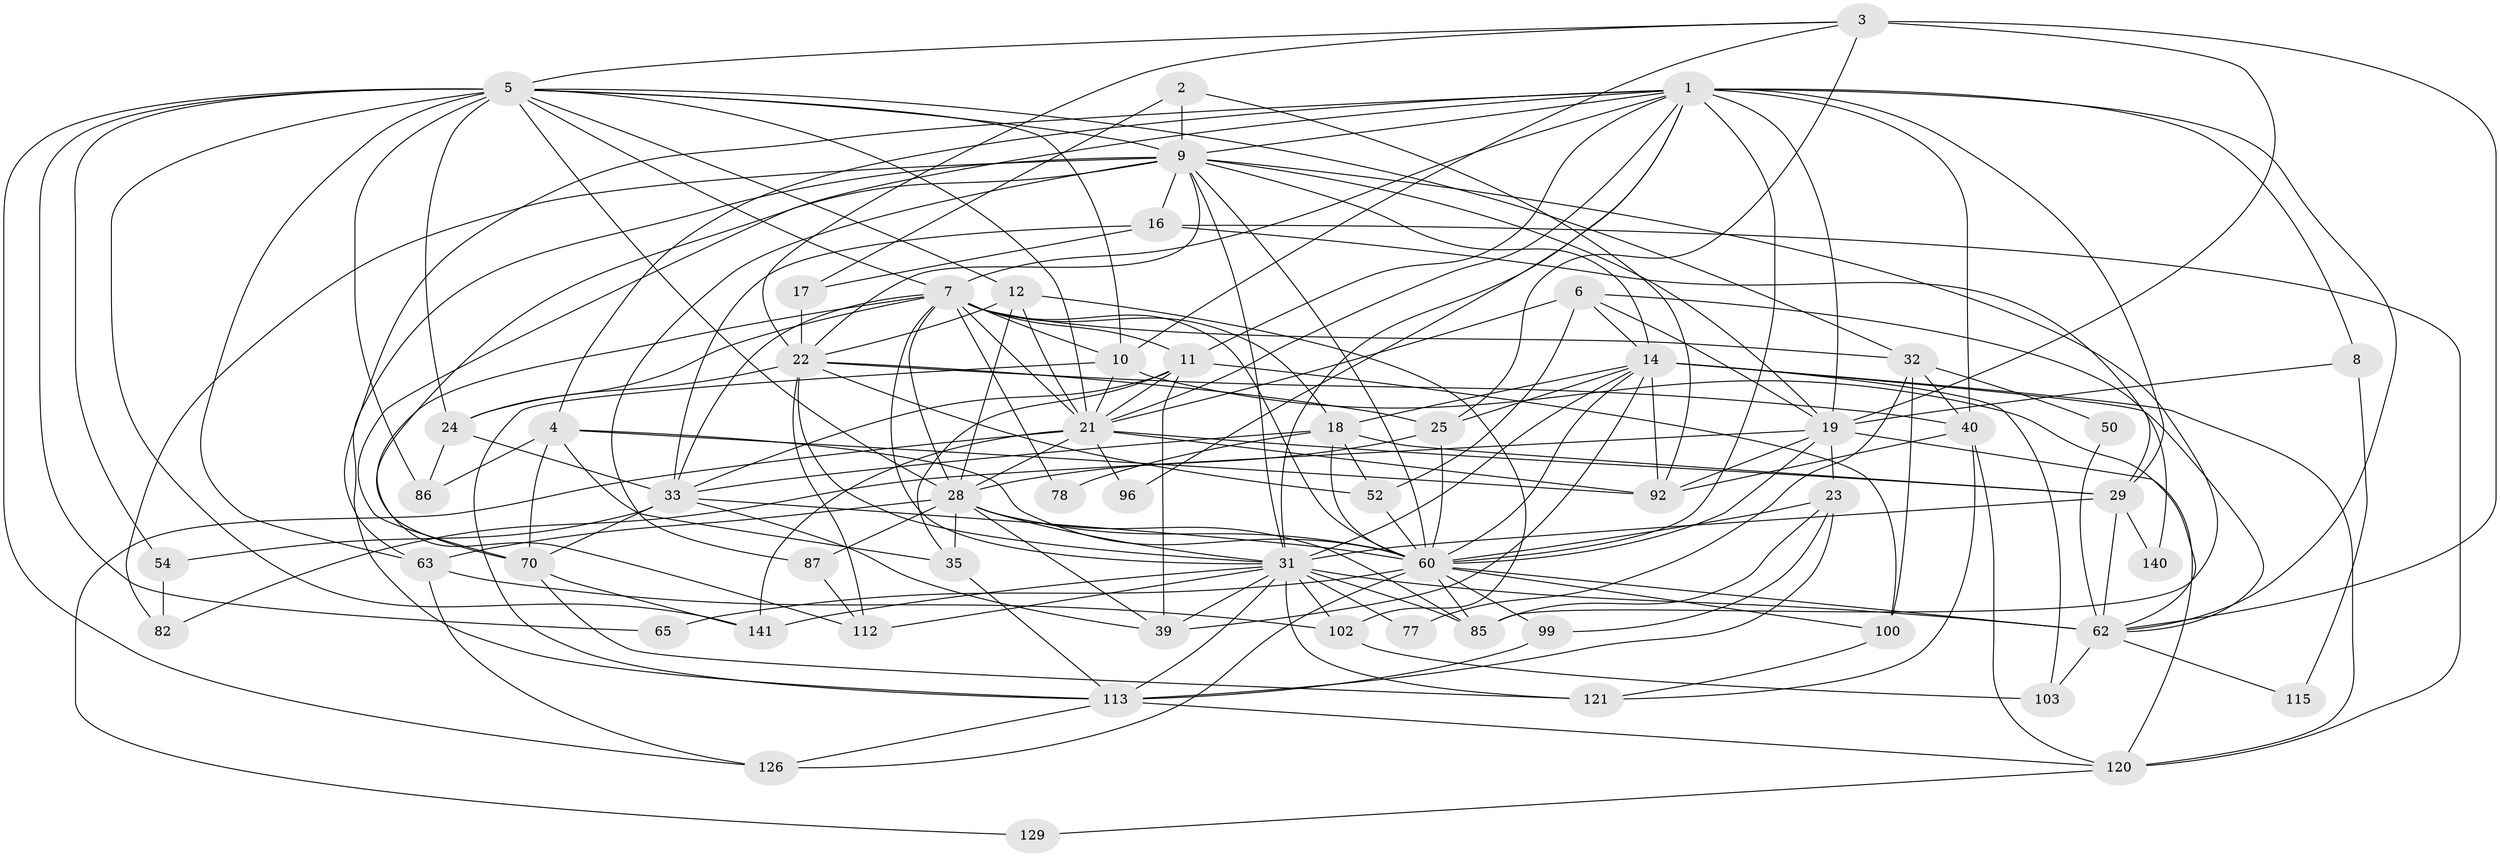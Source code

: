 // original degree distribution, {4: 0.31756756756756754, 3: 0.2905405405405405, 2: 0.10135135135135136, 5: 0.1554054054054054, 6: 0.10135135135135136, 9: 0.013513513513513514, 8: 0.006756756756756757, 7: 0.013513513513513514}
// Generated by graph-tools (version 1.1) at 2025/18/03/04/25 18:18:30]
// undirected, 59 vertices, 182 edges
graph export_dot {
graph [start="1"]
  node [color=gray90,style=filled];
  1 [super="+58+106+15"];
  2;
  3 [super="+45"];
  4 [super="+127"];
  5 [super="+13+53+30"];
  6 [super="+69"];
  7 [super="+49+128"];
  8;
  9 [super="+61"];
  10 [super="+79+42"];
  11 [super="+59+68"];
  12 [super="+142"];
  14 [super="+57+95"];
  16 [super="+26"];
  17;
  18 [super="+104+20"];
  19 [super="+37+55"];
  21 [super="+27+34"];
  22 [super="+131+116+46"];
  23 [super="+105"];
  24 [super="+43"];
  25 [super="+47"];
  28 [super="+108+36+91+44"];
  29 [super="+94"];
  31 [super="+51+147+73+76"];
  32 [super="+72+110"];
  33 [super="+90+41"];
  35 [super="+38+107"];
  39 [super="+93"];
  40 [super="+66+48"];
  50;
  52;
  54;
  60 [super="+134+74"];
  62 [super="+75+123+139"];
  63 [super="+122+136"];
  65;
  70 [super="+80"];
  77;
  78;
  82;
  85 [super="+143"];
  86;
  87;
  92 [super="+130"];
  96;
  99;
  100;
  102 [super="+109"];
  103;
  112;
  113 [super="+133+132"];
  115;
  120 [super="+125"];
  121;
  126;
  129;
  140;
  141;
  1 -- 19;
  1 -- 8;
  1 -- 11;
  1 -- 112;
  1 -- 4;
  1 -- 60;
  1 -- 29 [weight=2];
  1 -- 62;
  1 -- 63;
  1 -- 21;
  1 -- 96;
  1 -- 7;
  1 -- 40;
  1 -- 9;
  1 -- 31;
  2 -- 17;
  2 -- 92;
  2 -- 9;
  3 -- 25;
  3 -- 19;
  3 -- 10;
  3 -- 22;
  3 -- 62;
  3 -- 5;
  4 -- 86;
  4 -- 92;
  4 -- 60;
  4 -- 35;
  4 -- 70;
  5 -- 10 [weight=2];
  5 -- 141;
  5 -- 12;
  5 -- 54;
  5 -- 24;
  5 -- 21 [weight=2];
  5 -- 9;
  5 -- 32;
  5 -- 65;
  5 -- 7;
  5 -- 86 [weight=2];
  5 -- 28;
  5 -- 126;
  5 -- 63;
  6 -- 14;
  6 -- 19;
  6 -- 52;
  6 -- 21;
  6 -- 140;
  7 -- 32;
  7 -- 33;
  7 -- 10 [weight=2];
  7 -- 78;
  7 -- 18;
  7 -- 24;
  7 -- 21 [weight=3];
  7 -- 31;
  7 -- 11;
  7 -- 60;
  7 -- 28 [weight=2];
  7 -- 70;
  8 -- 115;
  8 -- 19;
  9 -- 31;
  9 -- 113;
  9 -- 19;
  9 -- 70;
  9 -- 14;
  9 -- 16;
  9 -- 82 [weight=2];
  9 -- 85;
  9 -- 22;
  9 -- 87;
  9 -- 60;
  10 -- 62;
  10 -- 21;
  10 -- 113;
  11 -- 100;
  11 -- 35;
  11 -- 39;
  11 -- 33;
  11 -- 21;
  12 -- 22;
  12 -- 102;
  12 -- 28 [weight=2];
  12 -- 21;
  14 -- 120;
  14 -- 103;
  14 -- 25 [weight=2];
  14 -- 31 [weight=2];
  14 -- 18;
  14 -- 62;
  14 -- 92;
  14 -- 60;
  14 -- 39;
  16 -- 120;
  16 -- 17;
  16 -- 33;
  16 -- 29;
  17 -- 22;
  18 -- 52;
  18 -- 78;
  18 -- 33 [weight=3];
  18 -- 60;
  18 -- 29;
  19 -- 92;
  19 -- 120;
  19 -- 23;
  19 -- 60;
  19 -- 82;
  21 -- 96;
  21 -- 129;
  21 -- 141 [weight=2];
  21 -- 92;
  21 -- 28 [weight=2];
  21 -- 29;
  22 -- 40 [weight=2];
  22 -- 52;
  22 -- 112;
  22 -- 24;
  22 -- 25;
  22 -- 31;
  23 -- 113;
  23 -- 99;
  23 -- 85;
  23 -- 60;
  24 -- 86;
  24 -- 33;
  25 -- 60;
  25 -- 28;
  28 -- 87;
  28 -- 85;
  28 -- 60 [weight=2];
  28 -- 63 [weight=2];
  28 -- 39;
  28 -- 35;
  28 -- 31;
  29 -- 140;
  29 -- 31;
  29 -- 62;
  31 -- 112;
  31 -- 102;
  31 -- 39 [weight=2];
  31 -- 77 [weight=2];
  31 -- 141;
  31 -- 62 [weight=2];
  31 -- 121;
  31 -- 85;
  31 -- 113;
  32 -- 50;
  32 -- 40;
  32 -- 100;
  32 -- 77;
  33 -- 54;
  33 -- 70;
  33 -- 60;
  33 -- 39;
  35 -- 113;
  40 -- 92;
  40 -- 121;
  40 -- 120;
  50 -- 62;
  52 -- 60;
  54 -- 82;
  60 -- 65;
  60 -- 99;
  60 -- 100;
  60 -- 85;
  60 -- 126;
  60 -- 62;
  62 -- 103;
  62 -- 115;
  63 -- 126;
  63 -- 102;
  70 -- 121;
  70 -- 141;
  87 -- 112;
  99 -- 113;
  100 -- 121;
  102 -- 103;
  113 -- 126;
  113 -- 120;
  120 -- 129;
}
